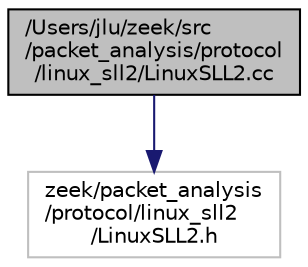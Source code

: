 digraph "/Users/jlu/zeek/src/packet_analysis/protocol/linux_sll2/LinuxSLL2.cc"
{
 // LATEX_PDF_SIZE
  edge [fontname="Helvetica",fontsize="10",labelfontname="Helvetica",labelfontsize="10"];
  node [fontname="Helvetica",fontsize="10",shape=record];
  Node1 [label="/Users/jlu/zeek/src\l/packet_analysis/protocol\l/linux_sll2/LinuxSLL2.cc",height=0.2,width=0.4,color="black", fillcolor="grey75", style="filled", fontcolor="black",tooltip=" "];
  Node1 -> Node2 [color="midnightblue",fontsize="10",style="solid",fontname="Helvetica"];
  Node2 [label="zeek/packet_analysis\l/protocol/linux_sll2\l/LinuxSLL2.h",height=0.2,width=0.4,color="grey75", fillcolor="white", style="filled",tooltip=" "];
}
